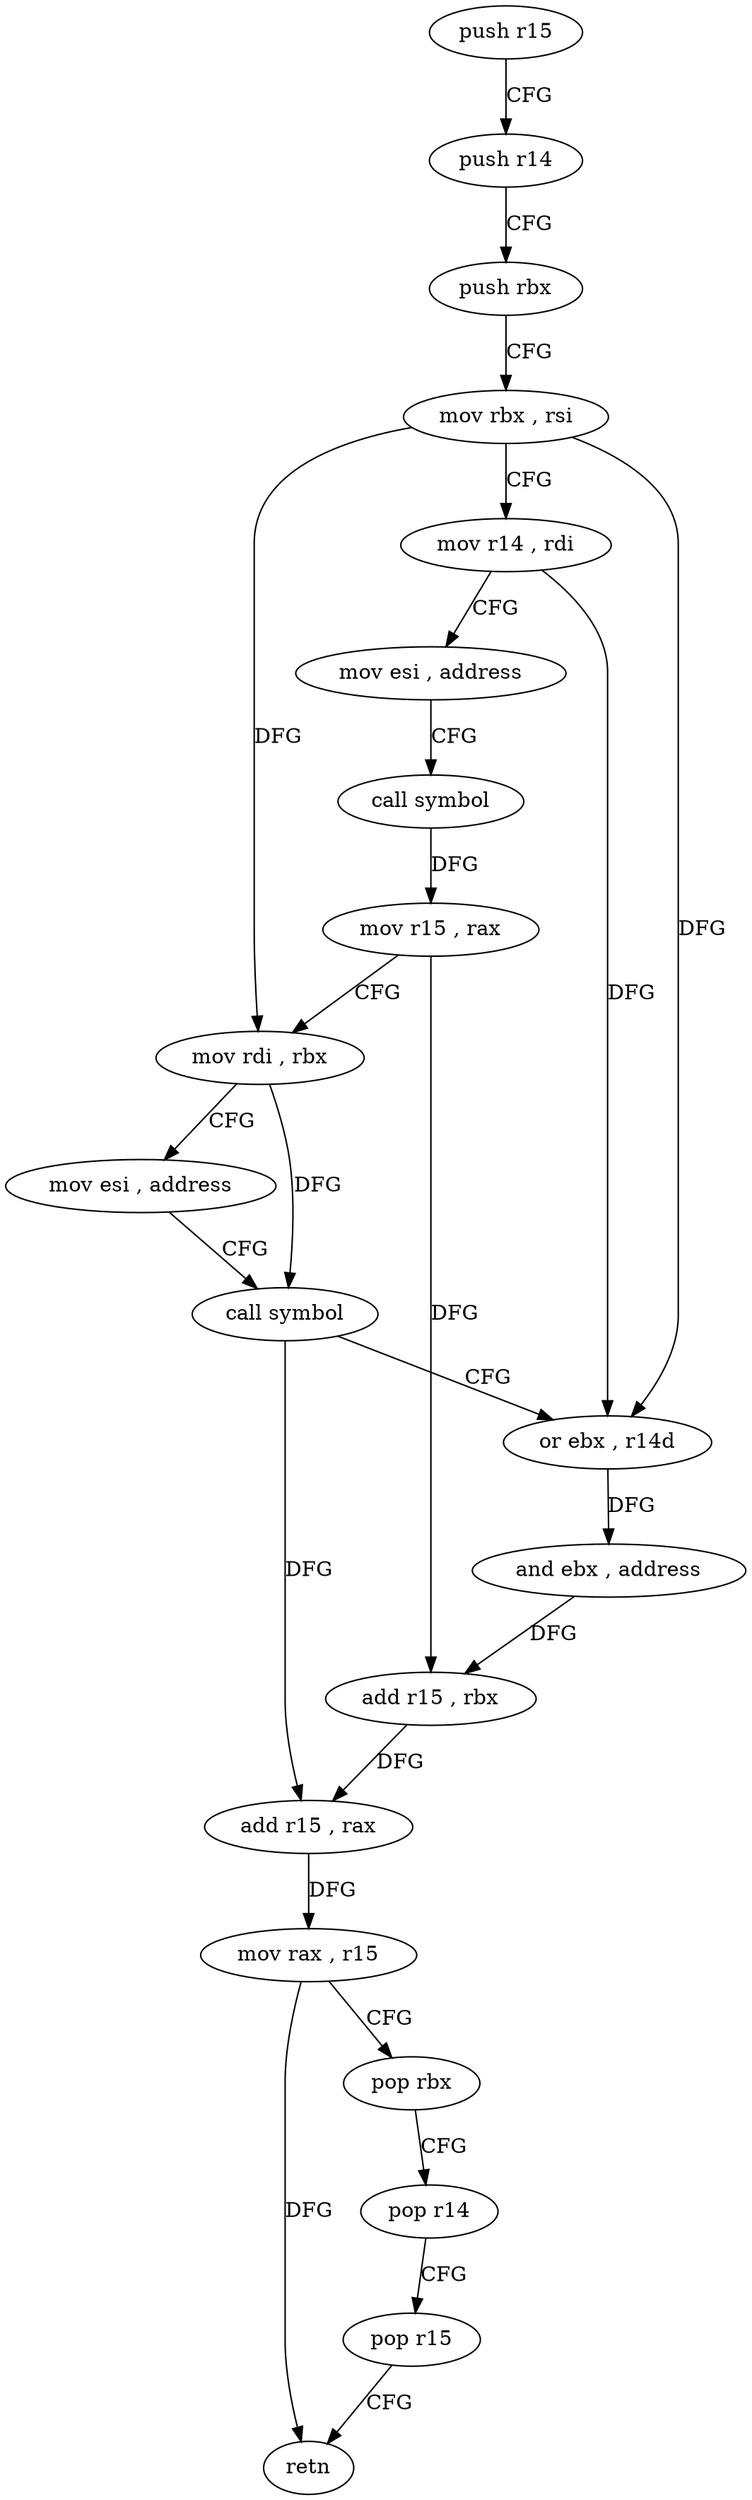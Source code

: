digraph "func" {
"4284704" [label = "push r15" ]
"4284706" [label = "push r14" ]
"4284708" [label = "push rbx" ]
"4284709" [label = "mov rbx , rsi" ]
"4284712" [label = "mov r14 , rdi" ]
"4284715" [label = "mov esi , address" ]
"4284720" [label = "call symbol" ]
"4284725" [label = "mov r15 , rax" ]
"4284728" [label = "mov rdi , rbx" ]
"4284731" [label = "mov esi , address" ]
"4284736" [label = "call symbol" ]
"4284741" [label = "or ebx , r14d" ]
"4284744" [label = "and ebx , address" ]
"4284747" [label = "add r15 , rbx" ]
"4284750" [label = "add r15 , rax" ]
"4284753" [label = "mov rax , r15" ]
"4284756" [label = "pop rbx" ]
"4284757" [label = "pop r14" ]
"4284759" [label = "pop r15" ]
"4284761" [label = "retn" ]
"4284704" -> "4284706" [ label = "CFG" ]
"4284706" -> "4284708" [ label = "CFG" ]
"4284708" -> "4284709" [ label = "CFG" ]
"4284709" -> "4284712" [ label = "CFG" ]
"4284709" -> "4284728" [ label = "DFG" ]
"4284709" -> "4284741" [ label = "DFG" ]
"4284712" -> "4284715" [ label = "CFG" ]
"4284712" -> "4284741" [ label = "DFG" ]
"4284715" -> "4284720" [ label = "CFG" ]
"4284720" -> "4284725" [ label = "DFG" ]
"4284725" -> "4284728" [ label = "CFG" ]
"4284725" -> "4284747" [ label = "DFG" ]
"4284728" -> "4284731" [ label = "CFG" ]
"4284728" -> "4284736" [ label = "DFG" ]
"4284731" -> "4284736" [ label = "CFG" ]
"4284736" -> "4284741" [ label = "CFG" ]
"4284736" -> "4284750" [ label = "DFG" ]
"4284741" -> "4284744" [ label = "DFG" ]
"4284744" -> "4284747" [ label = "DFG" ]
"4284747" -> "4284750" [ label = "DFG" ]
"4284750" -> "4284753" [ label = "DFG" ]
"4284753" -> "4284756" [ label = "CFG" ]
"4284753" -> "4284761" [ label = "DFG" ]
"4284756" -> "4284757" [ label = "CFG" ]
"4284757" -> "4284759" [ label = "CFG" ]
"4284759" -> "4284761" [ label = "CFG" ]
}
